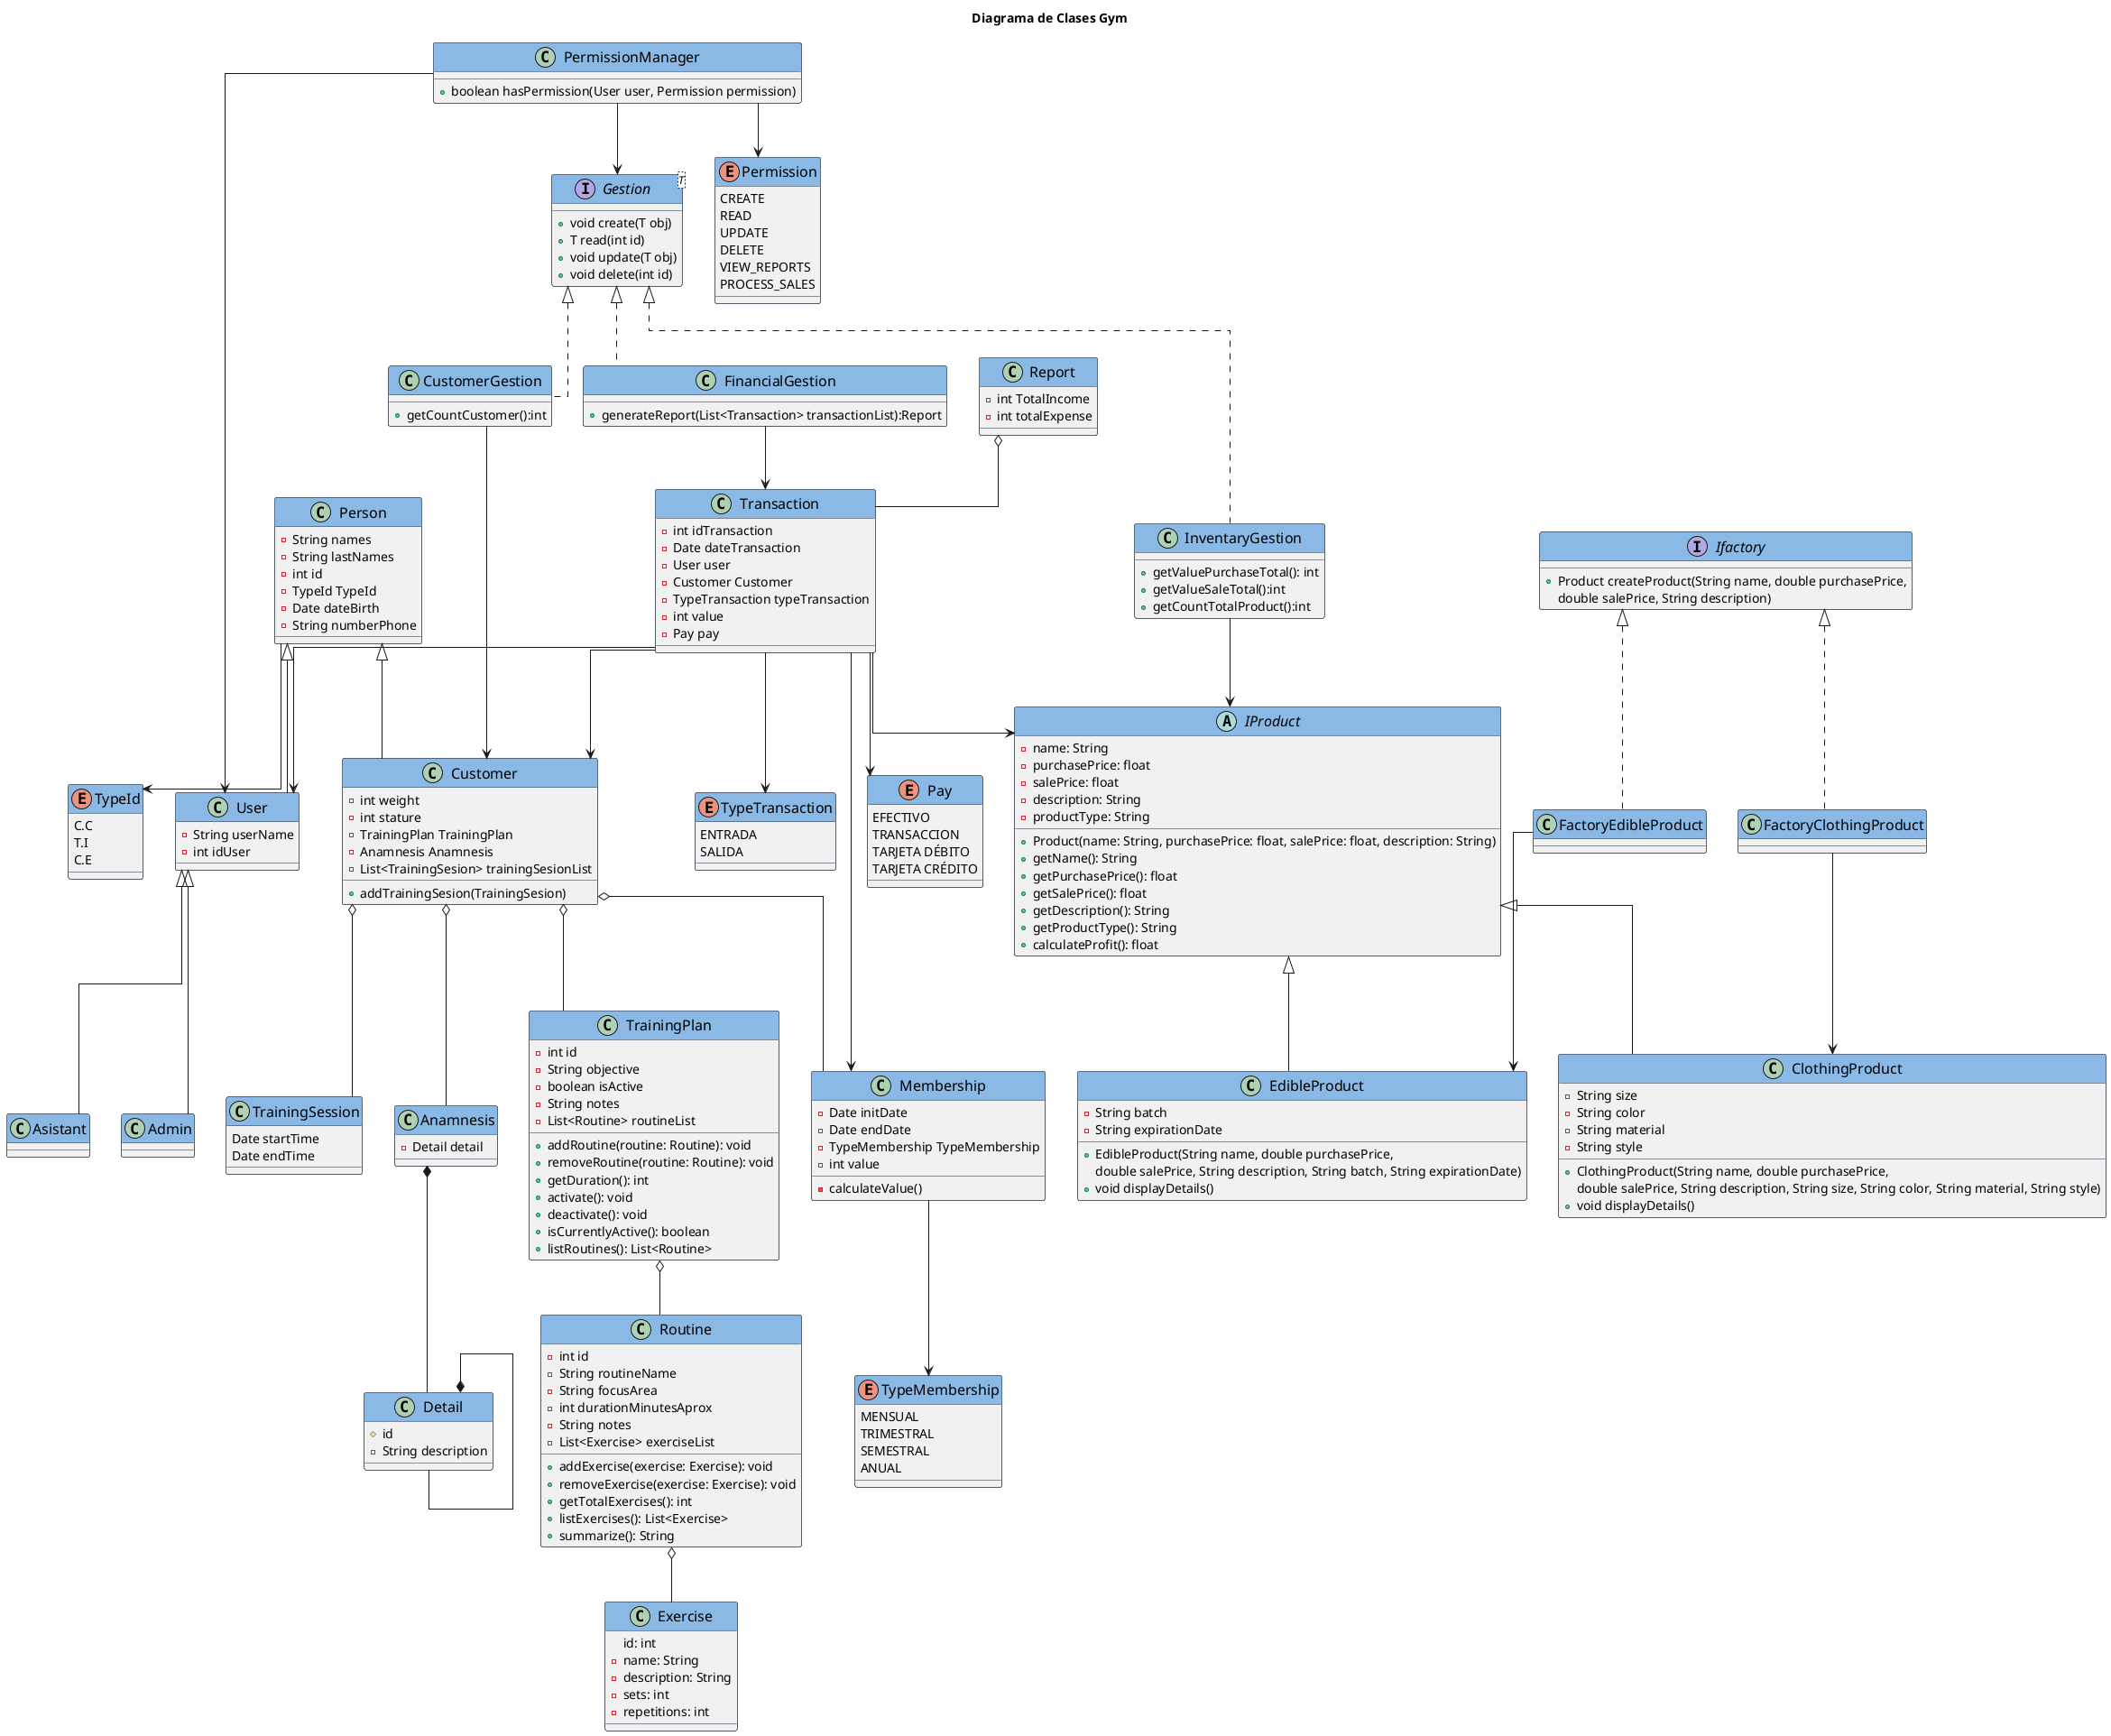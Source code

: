 @startuml 
title Diagrama de Clases Gym


' ----- CLASES ----------
class Person{
    -String names
    -String lastNames
    -int id
    -TypeId TypeId
    -Date dateBirth
    -String numberPhone
}
enum TypeId{
    C.C
    T.I
    C.E
}
enum Permission {
    CREATE
    READ
    UPDATE
    DELETE
    VIEW_REPORTS
    PROCESS_SALES
}
class PermissionManager {
 +boolean hasPermission(User user, Permission permission)
}
class Customer{
    -int weight
    -int stature
    -TrainingPlan TrainingPlan
    -Anamnesis Anamnesis
    -List<TrainingSesion> trainingSesionList
    +addTrainingSesion(TrainingSesion)
}
class User{
    -String userName
    -int idUser

}
class Anamnesis{
    -Detail detail
}
class Detail{
    #id
    -String description

}
class Membership{
    -Date initDate
    -Date endDate
    -TypeMembership TypeMembership
    -int value
    -calculateValue()
}

enum TypeMembership{
    MENSUAL
    TRIMESTRAL 
    SEMESTRAL
    ANUAL

}
class TrainingPlan{

  -int id
  -String objective
  -boolean isActive
  -String notes
  -List<Routine> routineList
  + addRoutine(routine: Routine): void
  + removeRoutine(routine: Routine): void
  + getDuration(): int
  + activate(): void
  + deactivate(): void
  + isCurrentlyActive(): boolean
  + listRoutines(): List<Routine>
}


class Routine{
    -int id
    -String routineName
    -String focusArea
    -int durationMinutesAprox
    -String notes
    -List<Exercise> exerciseList
    + addExercise(exercise: Exercise): void
    + removeExercise(exercise: Exercise): void
    + getTotalExercises(): int
    + listExercises(): List<Exercise>
    + summarize(): String
}
class Exercise{
    id: int
  - name: String
  - description: String
  - sets: int
  - repetitions: int

}
class TrainingSession{
    Date startTime
    Date endTime

}
class Admin{

}
class Asistant{

}
abstract class IProduct{
      - name: String
  - purchasePrice: float
  - salePrice: float
  - description: String
  - productType: String
  
  + Product(name: String, purchasePrice: float, salePrice: float, description: String)
  + getName(): String
  + getPurchasePrice(): float
  + getSalePrice(): float
  + getDescription(): String
  + getProductType(): String
  + calculateProfit(): float

}
class EdibleProduct{
- String batch
    - String expirationDate
    + EdibleProduct(String name, double purchasePrice,
     double salePrice, String description, String batch, String expirationDate)
    + void displayDetails()
}
class ClothingProduct{
 - String size
    - String color
    - String material
    - String style
    + ClothingProduct(String name, double purchasePrice,
     double salePrice, String description, String size, String color, String material, String style)
    + void displayDetails()
}
interface Ifactory{
    + Product createProduct(String name, double purchasePrice, 
    double salePrice, String description)
}
class FactoryEdibleProduct{
}
class FactoryClothingProduct{

}
class InventaryGestion{
    +getValuePurchaseTotal(): int
    +getValueSaleTotal():int
    +getCountTotalProduct():int

}
class CustomerGestion{
    +getCountCustomer():int
}
class FinancialGestion{
    +generateReport(List<Transaction> transactionList):Report
}
interface Gestion<T> {
    + void create(T obj)
    + T read(int id)
    + void update(T obj)
    + void delete(int id)
}
class Transaction{
    -int idTransaction
    -Date dateTransaction
    -User user
    -Customer Customer
    -TypeTransaction typeTransaction
    - int value
    - Pay pay


}

enum TypeTransaction{
    ENTRADA
    SALIDA
}
enum Pay{
    EFECTIVO
    TRANSACCION 
    TARJETA DÉBITO
    TARJETA CRÉDITO
}

class Report{
    - int TotalIncome
    - int totalExpense
}
'------ RELACIONES ---------
Person <|-- User
Person <|-- Customer
User <|-- Asistant
User <|-- Admin
Ifactory <|.. FactoryClothingProduct
Ifactory <|.. FactoryEdibleProduct
IProduct <|-- EdibleProduct
IProduct <|-- ClothingProduct
Gestion <|.. InventaryGestion
Gestion <|.. CustomerGestion
Gestion <|.. FinancialGestion
Customer o-- Anamnesis
Customer o-- Membership
Customer o-- TrainingPlan
Customer o-- TrainingSession
TrainingPlan o-- Routine
Report o-- Transaction
Routine o-- Exercise
Anamnesis *-- Detail
Detail*-- Detail
FactoryEdibleProduct --> EdibleProduct
FactoryClothingProduct --> ClothingProduct
InventaryGestion --> IProduct
CustomerGestion --> Customer

FinancialGestion --> Transaction
Transaction --> User
Transaction --> Customer
Transaction --> IProduct
Transaction --> Membership
Person --> TypeId
Membership --> TypeMembership
Transaction --> Pay
Transaction --> TypeTransaction

PermissionManager --> Permission
PermissionManager --> User
PermissionManager --> Gestion




' Definir la apariencia general
skinparam classAttributeIconSize 8
skinparam classFontSize 16
skinparam classFontName "Arial"
skinparam classBorderColor #212837
skinparam classHeaderFontColor #FFFFFF
skinparam classHeaderBackgroundColor #8BB9E6
skinparam classArrowColor #6E95C2
skinparam linetype ortho

' k
@enduml
